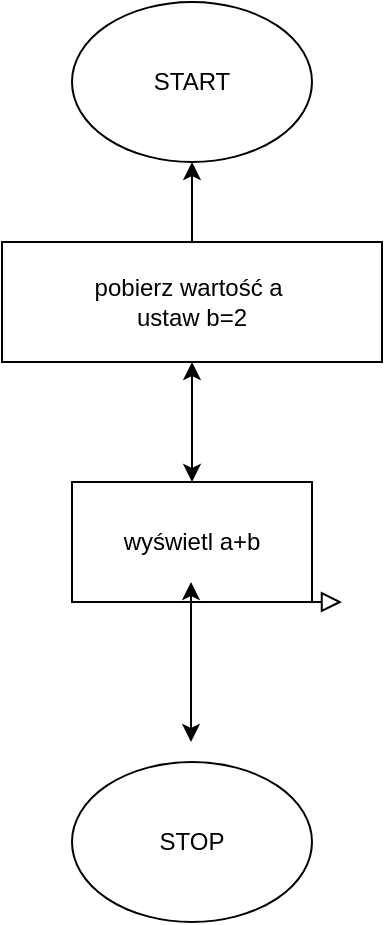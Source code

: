 <mxfile version="20.8.20" type="github">
  <diagram id="C5RBs43oDa-KdzZeNtuy" name="Page-1">
    <mxGraphModel dx="1434" dy="796" grid="1" gridSize="10" guides="1" tooltips="1" connect="1" arrows="1" fold="1" page="1" pageScale="1" pageWidth="827" pageHeight="1169" math="0" shadow="0">
      <root>
        <mxCell id="WIyWlLk6GJQsqaUBKTNV-0" />
        <mxCell id="WIyWlLk6GJQsqaUBKTNV-1" parent="WIyWlLk6GJQsqaUBKTNV-0" />
        <mxCell id="WIyWlLk6GJQsqaUBKTNV-9" value="Yes" style="edgeStyle=orthogonalEdgeStyle;rounded=0;html=1;jettySize=auto;orthogonalLoop=1;fontSize=11;endArrow=block;endFill=0;endSize=8;strokeWidth=1;shadow=0;labelBackgroundColor=none;" parent="WIyWlLk6GJQsqaUBKTNV-1" edge="1">
          <mxGeometry y="10" relative="1" as="geometry">
            <mxPoint as="offset" />
            <mxPoint x="270" y="330" as="sourcePoint" />
            <mxPoint x="320" y="330" as="targetPoint" />
          </mxGeometry>
        </mxCell>
        <mxCell id="wv2BEMHhqDzKTieE1lds-2" value="STOP" style="ellipse;whiteSpace=wrap;html=1;" vertex="1" parent="WIyWlLk6GJQsqaUBKTNV-1">
          <mxGeometry x="185" y="410" width="120" height="80" as="geometry" />
        </mxCell>
        <mxCell id="wv2BEMHhqDzKTieE1lds-3" value="START" style="ellipse;whiteSpace=wrap;html=1;" vertex="1" parent="WIyWlLk6GJQsqaUBKTNV-1">
          <mxGeometry x="185" y="30" width="120" height="80" as="geometry" />
        </mxCell>
        <mxCell id="wv2BEMHhqDzKTieE1lds-15" value="" style="edgeStyle=orthogonalEdgeStyle;rounded=0;orthogonalLoop=1;jettySize=auto;html=1;" edge="1" parent="WIyWlLk6GJQsqaUBKTNV-1" source="wv2BEMHhqDzKTieE1lds-4" target="wv2BEMHhqDzKTieE1lds-3">
          <mxGeometry relative="1" as="geometry" />
        </mxCell>
        <mxCell id="wv2BEMHhqDzKTieE1lds-4" value="pobierz wartość a&amp;nbsp;&lt;br&gt;ustaw b=2" style="rounded=0;whiteSpace=wrap;html=1;" vertex="1" parent="WIyWlLk6GJQsqaUBKTNV-1">
          <mxGeometry x="150" y="150" width="190" height="60" as="geometry" />
        </mxCell>
        <mxCell id="wv2BEMHhqDzKTieE1lds-5" value="wyświetl a+b" style="rounded=0;whiteSpace=wrap;html=1;" vertex="1" parent="WIyWlLk6GJQsqaUBKTNV-1">
          <mxGeometry x="185" y="270" width="120" height="60" as="geometry" />
        </mxCell>
        <mxCell id="wv2BEMHhqDzKTieE1lds-11" value="" style="endArrow=classic;startArrow=classic;html=1;rounded=0;" edge="1" parent="WIyWlLk6GJQsqaUBKTNV-1">
          <mxGeometry width="50" height="50" relative="1" as="geometry">
            <mxPoint x="244.5" y="400" as="sourcePoint" />
            <mxPoint x="244.5" y="320" as="targetPoint" />
          </mxGeometry>
        </mxCell>
        <mxCell id="wv2BEMHhqDzKTieE1lds-18" value="" style="endArrow=classic;startArrow=classic;html=1;rounded=0;exitX=0.5;exitY=0;exitDx=0;exitDy=0;" edge="1" parent="WIyWlLk6GJQsqaUBKTNV-1" source="wv2BEMHhqDzKTieE1lds-5" target="wv2BEMHhqDzKTieE1lds-4">
          <mxGeometry width="50" height="50" relative="1" as="geometry">
            <mxPoint x="220" y="270" as="sourcePoint" />
            <mxPoint x="220" y="260" as="targetPoint" />
          </mxGeometry>
        </mxCell>
      </root>
    </mxGraphModel>
  </diagram>
</mxfile>
